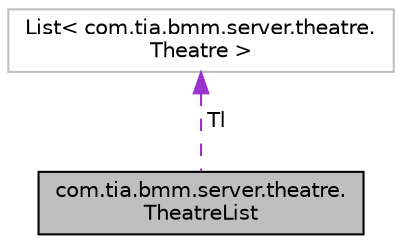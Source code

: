 digraph "com.tia.bmm.server.theatre.TheatreList"
{
 // INTERACTIVE_SVG=YES
 // LATEX_PDF_SIZE
  edge [fontname="Helvetica",fontsize="10",labelfontname="Helvetica",labelfontsize="10"];
  node [fontname="Helvetica",fontsize="10",shape=record];
  Node1 [label="com.tia.bmm.server.theatre.\lTheatreList",height=0.2,width=0.4,color="black", fillcolor="grey75", style="filled", fontcolor="black",tooltip=" "];
  Node2 -> Node1 [dir="back",color="darkorchid3",fontsize="10",style="dashed",label=" Tl" ,fontname="Helvetica"];
  Node2 [label="List\< com.tia.bmm.server.theatre.\lTheatre \>",height=0.2,width=0.4,color="grey75", fillcolor="white", style="filled",tooltip=" "];
}

